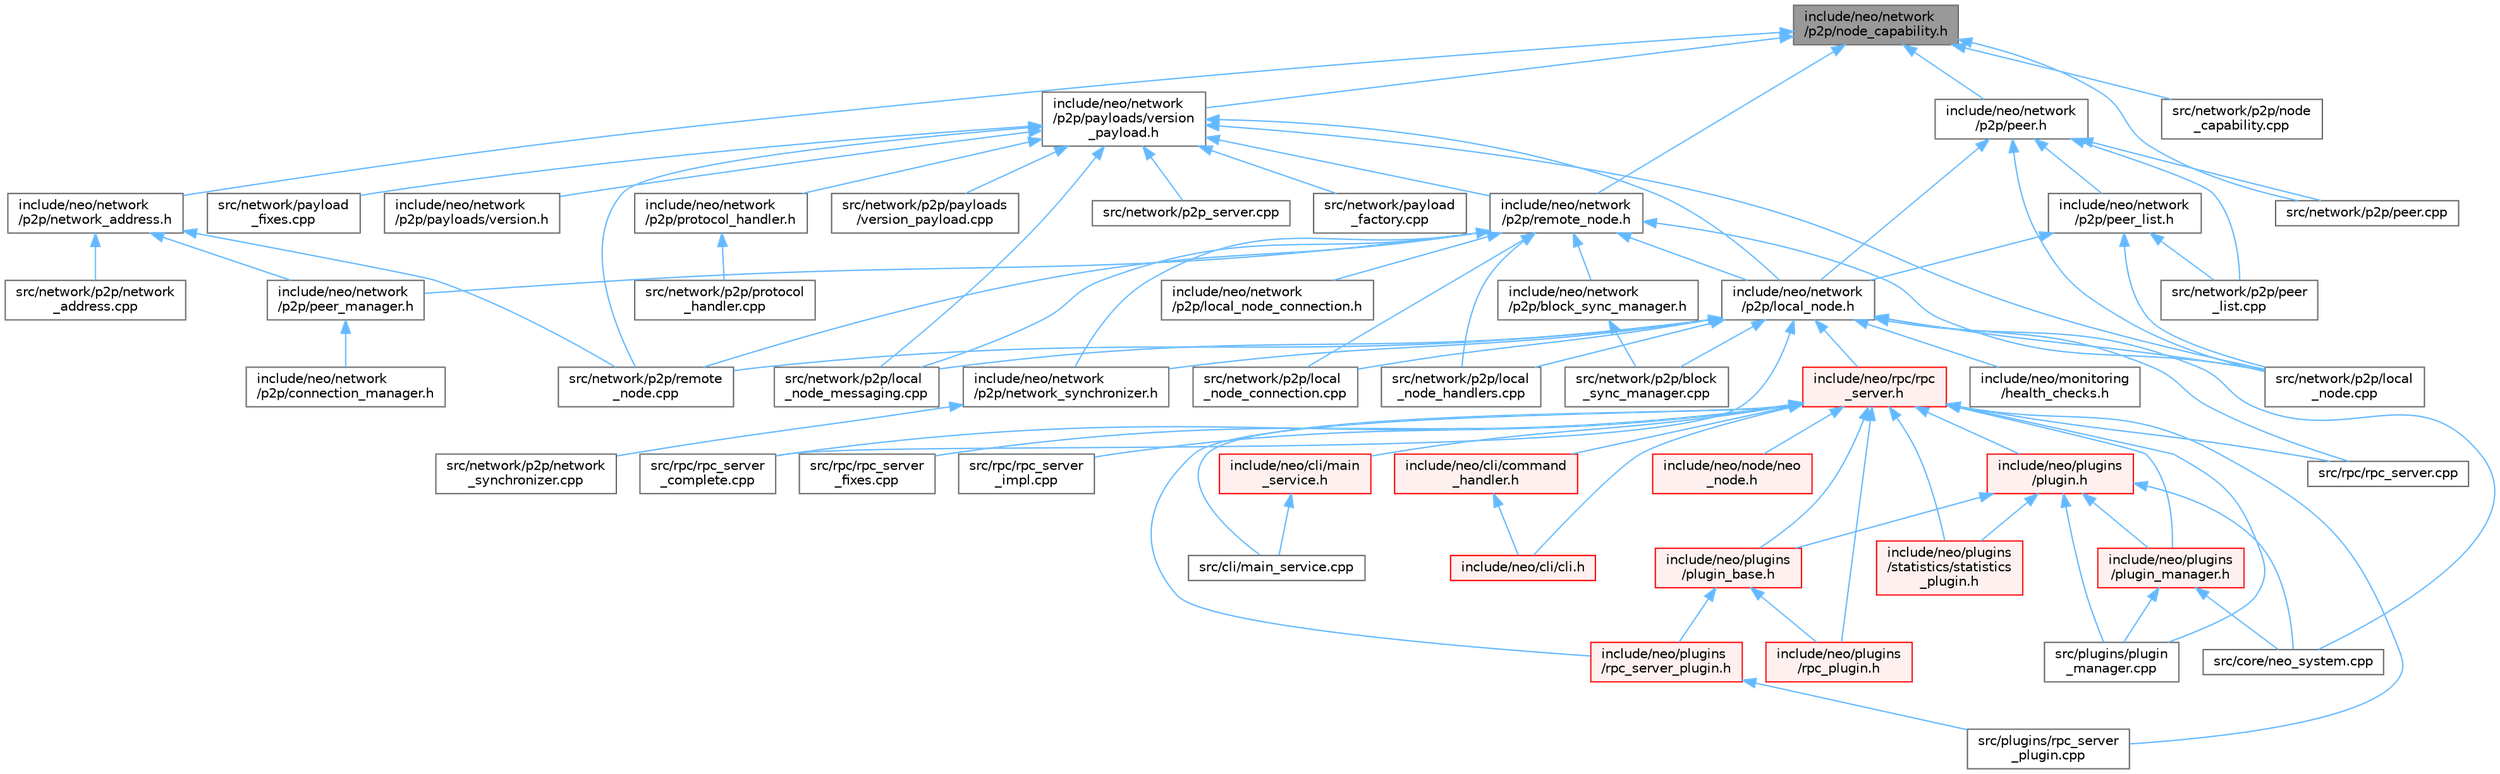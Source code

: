 digraph "include/neo/network/p2p/node_capability.h"
{
 // LATEX_PDF_SIZE
  bgcolor="transparent";
  edge [fontname=Helvetica,fontsize=10,labelfontname=Helvetica,labelfontsize=10];
  node [fontname=Helvetica,fontsize=10,shape=box,height=0.2,width=0.4];
  Node1 [id="Node000001",label="include/neo/network\l/p2p/node_capability.h",height=0.2,width=0.4,color="gray40", fillcolor="grey60", style="filled", fontcolor="black",tooltip=" "];
  Node1 -> Node2 [id="edge1_Node000001_Node000002",dir="back",color="steelblue1",style="solid",tooltip=" "];
  Node2 [id="Node000002",label="include/neo/network\l/p2p/network_address.h",height=0.2,width=0.4,color="grey40", fillcolor="white", style="filled",URL="$p2p_2network__address_8h.html",tooltip=" "];
  Node2 -> Node3 [id="edge2_Node000002_Node000003",dir="back",color="steelblue1",style="solid",tooltip=" "];
  Node3 [id="Node000003",label="include/neo/network\l/p2p/peer_manager.h",height=0.2,width=0.4,color="grey40", fillcolor="white", style="filled",URL="$peer__manager_8h.html",tooltip=" "];
  Node3 -> Node4 [id="edge3_Node000003_Node000004",dir="back",color="steelblue1",style="solid",tooltip=" "];
  Node4 [id="Node000004",label="include/neo/network\l/p2p/connection_manager.h",height=0.2,width=0.4,color="grey40", fillcolor="white", style="filled",URL="$p2p_2connection__manager_8h.html",tooltip=" "];
  Node2 -> Node5 [id="edge4_Node000002_Node000005",dir="back",color="steelblue1",style="solid",tooltip=" "];
  Node5 [id="Node000005",label="src/network/p2p/network\l_address.cpp",height=0.2,width=0.4,color="grey40", fillcolor="white", style="filled",URL="$p2p_2network__address_8cpp.html",tooltip=" "];
  Node2 -> Node6 [id="edge5_Node000002_Node000006",dir="back",color="steelblue1",style="solid",tooltip=" "];
  Node6 [id="Node000006",label="src/network/p2p/remote\l_node.cpp",height=0.2,width=0.4,color="grey40", fillcolor="white", style="filled",URL="$remote__node_8cpp.html",tooltip=" "];
  Node1 -> Node7 [id="edge6_Node000001_Node000007",dir="back",color="steelblue1",style="solid",tooltip=" "];
  Node7 [id="Node000007",label="include/neo/network\l/p2p/payloads/version\l_payload.h",height=0.2,width=0.4,color="grey40", fillcolor="white", style="filled",URL="$version__payload_8h.html",tooltip=" "];
  Node7 -> Node8 [id="edge7_Node000007_Node000008",dir="back",color="steelblue1",style="solid",tooltip=" "];
  Node8 [id="Node000008",label="include/neo/network\l/p2p/local_node.h",height=0.2,width=0.4,color="grey40", fillcolor="white", style="filled",URL="$local__node_8h.html",tooltip=" "];
  Node8 -> Node9 [id="edge8_Node000008_Node000009",dir="back",color="steelblue1",style="solid",tooltip=" "];
  Node9 [id="Node000009",label="include/neo/monitoring\l/health_checks.h",height=0.2,width=0.4,color="grey40", fillcolor="white", style="filled",URL="$health__checks_8h.html",tooltip=" "];
  Node8 -> Node10 [id="edge9_Node000008_Node000010",dir="back",color="steelblue1",style="solid",tooltip=" "];
  Node10 [id="Node000010",label="include/neo/network\l/p2p/network_synchronizer.h",height=0.2,width=0.4,color="grey40", fillcolor="white", style="filled",URL="$network__synchronizer_8h.html",tooltip=" "];
  Node10 -> Node11 [id="edge10_Node000010_Node000011",dir="back",color="steelblue1",style="solid",tooltip=" "];
  Node11 [id="Node000011",label="src/network/p2p/network\l_synchronizer.cpp",height=0.2,width=0.4,color="grey40", fillcolor="white", style="filled",URL="$network__synchronizer_8cpp.html",tooltip=" "];
  Node8 -> Node12 [id="edge11_Node000008_Node000012",dir="back",color="steelblue1",style="solid",tooltip=" "];
  Node12 [id="Node000012",label="include/neo/rpc/rpc\l_server.h",height=0.2,width=0.4,color="red", fillcolor="#FFF0F0", style="filled",URL="$rpc__server_8h.html",tooltip=" "];
  Node12 -> Node13 [id="edge12_Node000012_Node000013",dir="back",color="steelblue1",style="solid",tooltip=" "];
  Node13 [id="Node000013",label="include/neo/cli/cli.h",height=0.2,width=0.4,color="red", fillcolor="#FFF0F0", style="filled",URL="$cli_8h.html",tooltip=" "];
  Node12 -> Node15 [id="edge13_Node000012_Node000015",dir="back",color="steelblue1",style="solid",tooltip=" "];
  Node15 [id="Node000015",label="include/neo/cli/command\l_handler.h",height=0.2,width=0.4,color="red", fillcolor="#FFF0F0", style="filled",URL="$command__handler_8h.html",tooltip=" "];
  Node15 -> Node13 [id="edge14_Node000015_Node000013",dir="back",color="steelblue1",style="solid",tooltip=" "];
  Node12 -> Node19 [id="edge15_Node000012_Node000019",dir="back",color="steelblue1",style="solid",tooltip=" "];
  Node19 [id="Node000019",label="include/neo/cli/main\l_service.h",height=0.2,width=0.4,color="red", fillcolor="#FFF0F0", style="filled",URL="$main__service_8h.html",tooltip=" "];
  Node19 -> Node28 [id="edge16_Node000019_Node000028",dir="back",color="steelblue1",style="solid",tooltip=" "];
  Node28 [id="Node000028",label="src/cli/main_service.cpp",height=0.2,width=0.4,color="grey40", fillcolor="white", style="filled",URL="$main__service_8cpp.html",tooltip=" "];
  Node12 -> Node32 [id="edge17_Node000012_Node000032",dir="back",color="steelblue1",style="solid",tooltip=" "];
  Node32 [id="Node000032",label="include/neo/node/neo\l_node.h",height=0.2,width=0.4,color="red", fillcolor="#FFF0F0", style="filled",URL="$neo__node_8h.html",tooltip=" "];
  Node12 -> Node37 [id="edge18_Node000012_Node000037",dir="back",color="steelblue1",style="solid",tooltip=" "];
  Node37 [id="Node000037",label="include/neo/plugins\l/plugin.h",height=0.2,width=0.4,color="red", fillcolor="#FFF0F0", style="filled",URL="$plugins_2plugin_8h.html",tooltip=" "];
  Node37 -> Node38 [id="edge19_Node000037_Node000038",dir="back",color="steelblue1",style="solid",tooltip=" "];
  Node38 [id="Node000038",label="include/neo/plugins\l/plugin_base.h",height=0.2,width=0.4,color="red", fillcolor="#FFF0F0", style="filled",URL="$plugin__base_8h.html",tooltip=" "];
  Node38 -> Node44 [id="edge20_Node000038_Node000044",dir="back",color="steelblue1",style="solid",tooltip=" "];
  Node44 [id="Node000044",label="include/neo/plugins\l/rpc_plugin.h",height=0.2,width=0.4,color="red", fillcolor="#FFF0F0", style="filled",URL="$rpc__plugin_8h.html",tooltip=" "];
  Node38 -> Node46 [id="edge21_Node000038_Node000046",dir="back",color="steelblue1",style="solid",tooltip=" "];
  Node46 [id="Node000046",label="include/neo/plugins\l/rpc_server_plugin.h",height=0.2,width=0.4,color="red", fillcolor="#FFF0F0", style="filled",URL="$rpc__server__plugin_8h.html",tooltip=" "];
  Node46 -> Node47 [id="edge22_Node000046_Node000047",dir="back",color="steelblue1",style="solid",tooltip=" "];
  Node47 [id="Node000047",label="src/plugins/rpc_server\l_plugin.cpp",height=0.2,width=0.4,color="grey40", fillcolor="white", style="filled",URL="$rpc__server__plugin_8cpp.html",tooltip=" "];
  Node37 -> Node55 [id="edge23_Node000037_Node000055",dir="back",color="steelblue1",style="solid",tooltip=" "];
  Node55 [id="Node000055",label="include/neo/plugins\l/plugin_manager.h",height=0.2,width=0.4,color="red", fillcolor="#FFF0F0", style="filled",URL="$plugin__manager_8h.html",tooltip=" "];
  Node55 -> Node57 [id="edge24_Node000055_Node000057",dir="back",color="steelblue1",style="solid",tooltip=" "];
  Node57 [id="Node000057",label="src/core/neo_system.cpp",height=0.2,width=0.4,color="grey40", fillcolor="white", style="filled",URL="$core_2neo__system_8cpp.html",tooltip=" "];
  Node55 -> Node58 [id="edge25_Node000055_Node000058",dir="back",color="steelblue1",style="solid",tooltip=" "];
  Node58 [id="Node000058",label="src/plugins/plugin\l_manager.cpp",height=0.2,width=0.4,color="grey40", fillcolor="white", style="filled",URL="$plugin__manager_8cpp.html",tooltip=" "];
  Node37 -> Node59 [id="edge26_Node000037_Node000059",dir="back",color="steelblue1",style="solid",tooltip=" "];
  Node59 [id="Node000059",label="include/neo/plugins\l/statistics/statistics\l_plugin.h",height=0.2,width=0.4,color="red", fillcolor="#FFF0F0", style="filled",URL="$statistics_2statistics__plugin_8h.html",tooltip=" "];
  Node37 -> Node57 [id="edge27_Node000037_Node000057",dir="back",color="steelblue1",style="solid",tooltip=" "];
  Node37 -> Node58 [id="edge28_Node000037_Node000058",dir="back",color="steelblue1",style="solid",tooltip=" "];
  Node12 -> Node38 [id="edge29_Node000012_Node000038",dir="back",color="steelblue1",style="solid",tooltip=" "];
  Node12 -> Node55 [id="edge30_Node000012_Node000055",dir="back",color="steelblue1",style="solid",tooltip=" "];
  Node12 -> Node44 [id="edge31_Node000012_Node000044",dir="back",color="steelblue1",style="solid",tooltip=" "];
  Node12 -> Node46 [id="edge32_Node000012_Node000046",dir="back",color="steelblue1",style="solid",tooltip=" "];
  Node12 -> Node59 [id="edge33_Node000012_Node000059",dir="back",color="steelblue1",style="solid",tooltip=" "];
  Node12 -> Node28 [id="edge34_Node000012_Node000028",dir="back",color="steelblue1",style="solid",tooltip=" "];
  Node12 -> Node58 [id="edge35_Node000012_Node000058",dir="back",color="steelblue1",style="solid",tooltip=" "];
  Node12 -> Node47 [id="edge36_Node000012_Node000047",dir="back",color="steelblue1",style="solid",tooltip=" "];
  Node12 -> Node63 [id="edge37_Node000012_Node000063",dir="back",color="steelblue1",style="solid",tooltip=" "];
  Node63 [id="Node000063",label="src/rpc/rpc_server.cpp",height=0.2,width=0.4,color="grey40", fillcolor="white", style="filled",URL="$rpc__server_8cpp.html",tooltip=" "];
  Node12 -> Node64 [id="edge38_Node000012_Node000064",dir="back",color="steelblue1",style="solid",tooltip=" "];
  Node64 [id="Node000064",label="src/rpc/rpc_server\l_complete.cpp",height=0.2,width=0.4,color="grey40", fillcolor="white", style="filled",URL="$rpc__server__complete_8cpp.html",tooltip=" "];
  Node12 -> Node65 [id="edge39_Node000012_Node000065",dir="back",color="steelblue1",style="solid",tooltip=" "];
  Node65 [id="Node000065",label="src/rpc/rpc_server\l_fixes.cpp",height=0.2,width=0.4,color="grey40", fillcolor="white", style="filled",URL="$rpc__server__fixes_8cpp.html",tooltip=" "];
  Node12 -> Node66 [id="edge40_Node000012_Node000066",dir="back",color="steelblue1",style="solid",tooltip=" "];
  Node66 [id="Node000066",label="src/rpc/rpc_server\l_impl.cpp",height=0.2,width=0.4,color="grey40", fillcolor="white", style="filled",URL="$rpc__server__impl_8cpp.html",tooltip=" "];
  Node8 -> Node57 [id="edge41_Node000008_Node000057",dir="back",color="steelblue1",style="solid",tooltip=" "];
  Node8 -> Node69 [id="edge42_Node000008_Node000069",dir="back",color="steelblue1",style="solid",tooltip=" "];
  Node69 [id="Node000069",label="src/network/p2p/block\l_sync_manager.cpp",height=0.2,width=0.4,color="grey40", fillcolor="white", style="filled",URL="$block__sync__manager_8cpp.html",tooltip=" "];
  Node8 -> Node70 [id="edge43_Node000008_Node000070",dir="back",color="steelblue1",style="solid",tooltip=" "];
  Node70 [id="Node000070",label="src/network/p2p/local\l_node.cpp",height=0.2,width=0.4,color="grey40", fillcolor="white", style="filled",URL="$local__node_8cpp.html",tooltip=" "];
  Node8 -> Node71 [id="edge44_Node000008_Node000071",dir="back",color="steelblue1",style="solid",tooltip=" "];
  Node71 [id="Node000071",label="src/network/p2p/local\l_node_connection.cpp",height=0.2,width=0.4,color="grey40", fillcolor="white", style="filled",URL="$local__node__connection_8cpp.html",tooltip=" "];
  Node8 -> Node72 [id="edge45_Node000008_Node000072",dir="back",color="steelblue1",style="solid",tooltip=" "];
  Node72 [id="Node000072",label="src/network/p2p/local\l_node_handlers.cpp",height=0.2,width=0.4,color="grey40", fillcolor="white", style="filled",URL="$local__node__handlers_8cpp.html",tooltip=" "];
  Node8 -> Node73 [id="edge46_Node000008_Node000073",dir="back",color="steelblue1",style="solid",tooltip=" "];
  Node73 [id="Node000073",label="src/network/p2p/local\l_node_messaging.cpp",height=0.2,width=0.4,color="grey40", fillcolor="white", style="filled",URL="$local__node__messaging_8cpp.html",tooltip=" "];
  Node8 -> Node6 [id="edge47_Node000008_Node000006",dir="back",color="steelblue1",style="solid",tooltip=" "];
  Node8 -> Node63 [id="edge48_Node000008_Node000063",dir="back",color="steelblue1",style="solid",tooltip=" "];
  Node8 -> Node64 [id="edge49_Node000008_Node000064",dir="back",color="steelblue1",style="solid",tooltip=" "];
  Node7 -> Node74 [id="edge50_Node000007_Node000074",dir="back",color="steelblue1",style="solid",tooltip=" "];
  Node74 [id="Node000074",label="include/neo/network\l/p2p/payloads/version.h",height=0.2,width=0.4,color="grey40", fillcolor="white", style="filled",URL="$version_8h.html",tooltip=" "];
  Node7 -> Node75 [id="edge51_Node000007_Node000075",dir="back",color="steelblue1",style="solid",tooltip=" "];
  Node75 [id="Node000075",label="include/neo/network\l/p2p/protocol_handler.h",height=0.2,width=0.4,color="grey40", fillcolor="white", style="filled",URL="$protocol__handler_8h.html",tooltip=" "];
  Node75 -> Node76 [id="edge52_Node000075_Node000076",dir="back",color="steelblue1",style="solid",tooltip=" "];
  Node76 [id="Node000076",label="src/network/p2p/protocol\l_handler.cpp",height=0.2,width=0.4,color="grey40", fillcolor="white", style="filled",URL="$protocol__handler_8cpp.html",tooltip=" "];
  Node7 -> Node77 [id="edge53_Node000007_Node000077",dir="back",color="steelblue1",style="solid",tooltip=" "];
  Node77 [id="Node000077",label="include/neo/network\l/p2p/remote_node.h",height=0.2,width=0.4,color="grey40", fillcolor="white", style="filled",URL="$remote__node_8h.html",tooltip=" "];
  Node77 -> Node78 [id="edge54_Node000077_Node000078",dir="back",color="steelblue1",style="solid",tooltip=" "];
  Node78 [id="Node000078",label="include/neo/network\l/p2p/block_sync_manager.h",height=0.2,width=0.4,color="grey40", fillcolor="white", style="filled",URL="$block__sync__manager_8h.html",tooltip=" "];
  Node78 -> Node69 [id="edge55_Node000078_Node000069",dir="back",color="steelblue1",style="solid",tooltip=" "];
  Node77 -> Node8 [id="edge56_Node000077_Node000008",dir="back",color="steelblue1",style="solid",tooltip=" "];
  Node77 -> Node79 [id="edge57_Node000077_Node000079",dir="back",color="steelblue1",style="solid",tooltip=" "];
  Node79 [id="Node000079",label="include/neo/network\l/p2p/local_node_connection.h",height=0.2,width=0.4,color="grey40", fillcolor="white", style="filled",URL="$local__node__connection_8h.html",tooltip=" "];
  Node77 -> Node10 [id="edge58_Node000077_Node000010",dir="back",color="steelblue1",style="solid",tooltip=" "];
  Node77 -> Node3 [id="edge59_Node000077_Node000003",dir="back",color="steelblue1",style="solid",tooltip=" "];
  Node77 -> Node70 [id="edge60_Node000077_Node000070",dir="back",color="steelblue1",style="solid",tooltip=" "];
  Node77 -> Node71 [id="edge61_Node000077_Node000071",dir="back",color="steelblue1",style="solid",tooltip=" "];
  Node77 -> Node72 [id="edge62_Node000077_Node000072",dir="back",color="steelblue1",style="solid",tooltip=" "];
  Node77 -> Node73 [id="edge63_Node000077_Node000073",dir="back",color="steelblue1",style="solid",tooltip=" "];
  Node77 -> Node6 [id="edge64_Node000077_Node000006",dir="back",color="steelblue1",style="solid",tooltip=" "];
  Node7 -> Node70 [id="edge65_Node000007_Node000070",dir="back",color="steelblue1",style="solid",tooltip=" "];
  Node7 -> Node73 [id="edge66_Node000007_Node000073",dir="back",color="steelblue1",style="solid",tooltip=" "];
  Node7 -> Node80 [id="edge67_Node000007_Node000080",dir="back",color="steelblue1",style="solid",tooltip=" "];
  Node80 [id="Node000080",label="src/network/p2p/payloads\l/version_payload.cpp",height=0.2,width=0.4,color="grey40", fillcolor="white", style="filled",URL="$version__payload_8cpp.html",tooltip=" "];
  Node7 -> Node6 [id="edge68_Node000007_Node000006",dir="back",color="steelblue1",style="solid",tooltip=" "];
  Node7 -> Node81 [id="edge69_Node000007_Node000081",dir="back",color="steelblue1",style="solid",tooltip=" "];
  Node81 [id="Node000081",label="src/network/p2p_server.cpp",height=0.2,width=0.4,color="grey40", fillcolor="white", style="filled",URL="$p2p__server_8cpp.html",tooltip=" "];
  Node7 -> Node82 [id="edge70_Node000007_Node000082",dir="back",color="steelblue1",style="solid",tooltip=" "];
  Node82 [id="Node000082",label="src/network/payload\l_factory.cpp",height=0.2,width=0.4,color="grey40", fillcolor="white", style="filled",URL="$payload__factory_8cpp.html",tooltip=" "];
  Node7 -> Node83 [id="edge71_Node000007_Node000083",dir="back",color="steelblue1",style="solid",tooltip=" "];
  Node83 [id="Node000083",label="src/network/payload\l_fixes.cpp",height=0.2,width=0.4,color="grey40", fillcolor="white", style="filled",URL="$payload__fixes_8cpp.html",tooltip=" "];
  Node1 -> Node84 [id="edge72_Node000001_Node000084",dir="back",color="steelblue1",style="solid",tooltip=" "];
  Node84 [id="Node000084",label="include/neo/network\l/p2p/peer.h",height=0.2,width=0.4,color="grey40", fillcolor="white", style="filled",URL="$peer_8h.html",tooltip=" "];
  Node84 -> Node8 [id="edge73_Node000084_Node000008",dir="back",color="steelblue1",style="solid",tooltip=" "];
  Node84 -> Node85 [id="edge74_Node000084_Node000085",dir="back",color="steelblue1",style="solid",tooltip=" "];
  Node85 [id="Node000085",label="include/neo/network\l/p2p/peer_list.h",height=0.2,width=0.4,color="grey40", fillcolor="white", style="filled",URL="$peer__list_8h.html",tooltip=" "];
  Node85 -> Node8 [id="edge75_Node000085_Node000008",dir="back",color="steelblue1",style="solid",tooltip=" "];
  Node85 -> Node70 [id="edge76_Node000085_Node000070",dir="back",color="steelblue1",style="solid",tooltip=" "];
  Node85 -> Node86 [id="edge77_Node000085_Node000086",dir="back",color="steelblue1",style="solid",tooltip=" "];
  Node86 [id="Node000086",label="src/network/p2p/peer\l_list.cpp",height=0.2,width=0.4,color="grey40", fillcolor="white", style="filled",URL="$peer__list_8cpp.html",tooltip=" "];
  Node84 -> Node70 [id="edge78_Node000084_Node000070",dir="back",color="steelblue1",style="solid",tooltip=" "];
  Node84 -> Node87 [id="edge79_Node000084_Node000087",dir="back",color="steelblue1",style="solid",tooltip=" "];
  Node87 [id="Node000087",label="src/network/p2p/peer.cpp",height=0.2,width=0.4,color="grey40", fillcolor="white", style="filled",URL="$peer_8cpp.html",tooltip=" "];
  Node84 -> Node86 [id="edge80_Node000084_Node000086",dir="back",color="steelblue1",style="solid",tooltip=" "];
  Node1 -> Node77 [id="edge81_Node000001_Node000077",dir="back",color="steelblue1",style="solid",tooltip=" "];
  Node1 -> Node88 [id="edge82_Node000001_Node000088",dir="back",color="steelblue1",style="solid",tooltip=" "];
  Node88 [id="Node000088",label="src/network/p2p/node\l_capability.cpp",height=0.2,width=0.4,color="grey40", fillcolor="white", style="filled",URL="$node__capability_8cpp.html",tooltip=" "];
  Node1 -> Node87 [id="edge83_Node000001_Node000087",dir="back",color="steelblue1",style="solid",tooltip=" "];
}
